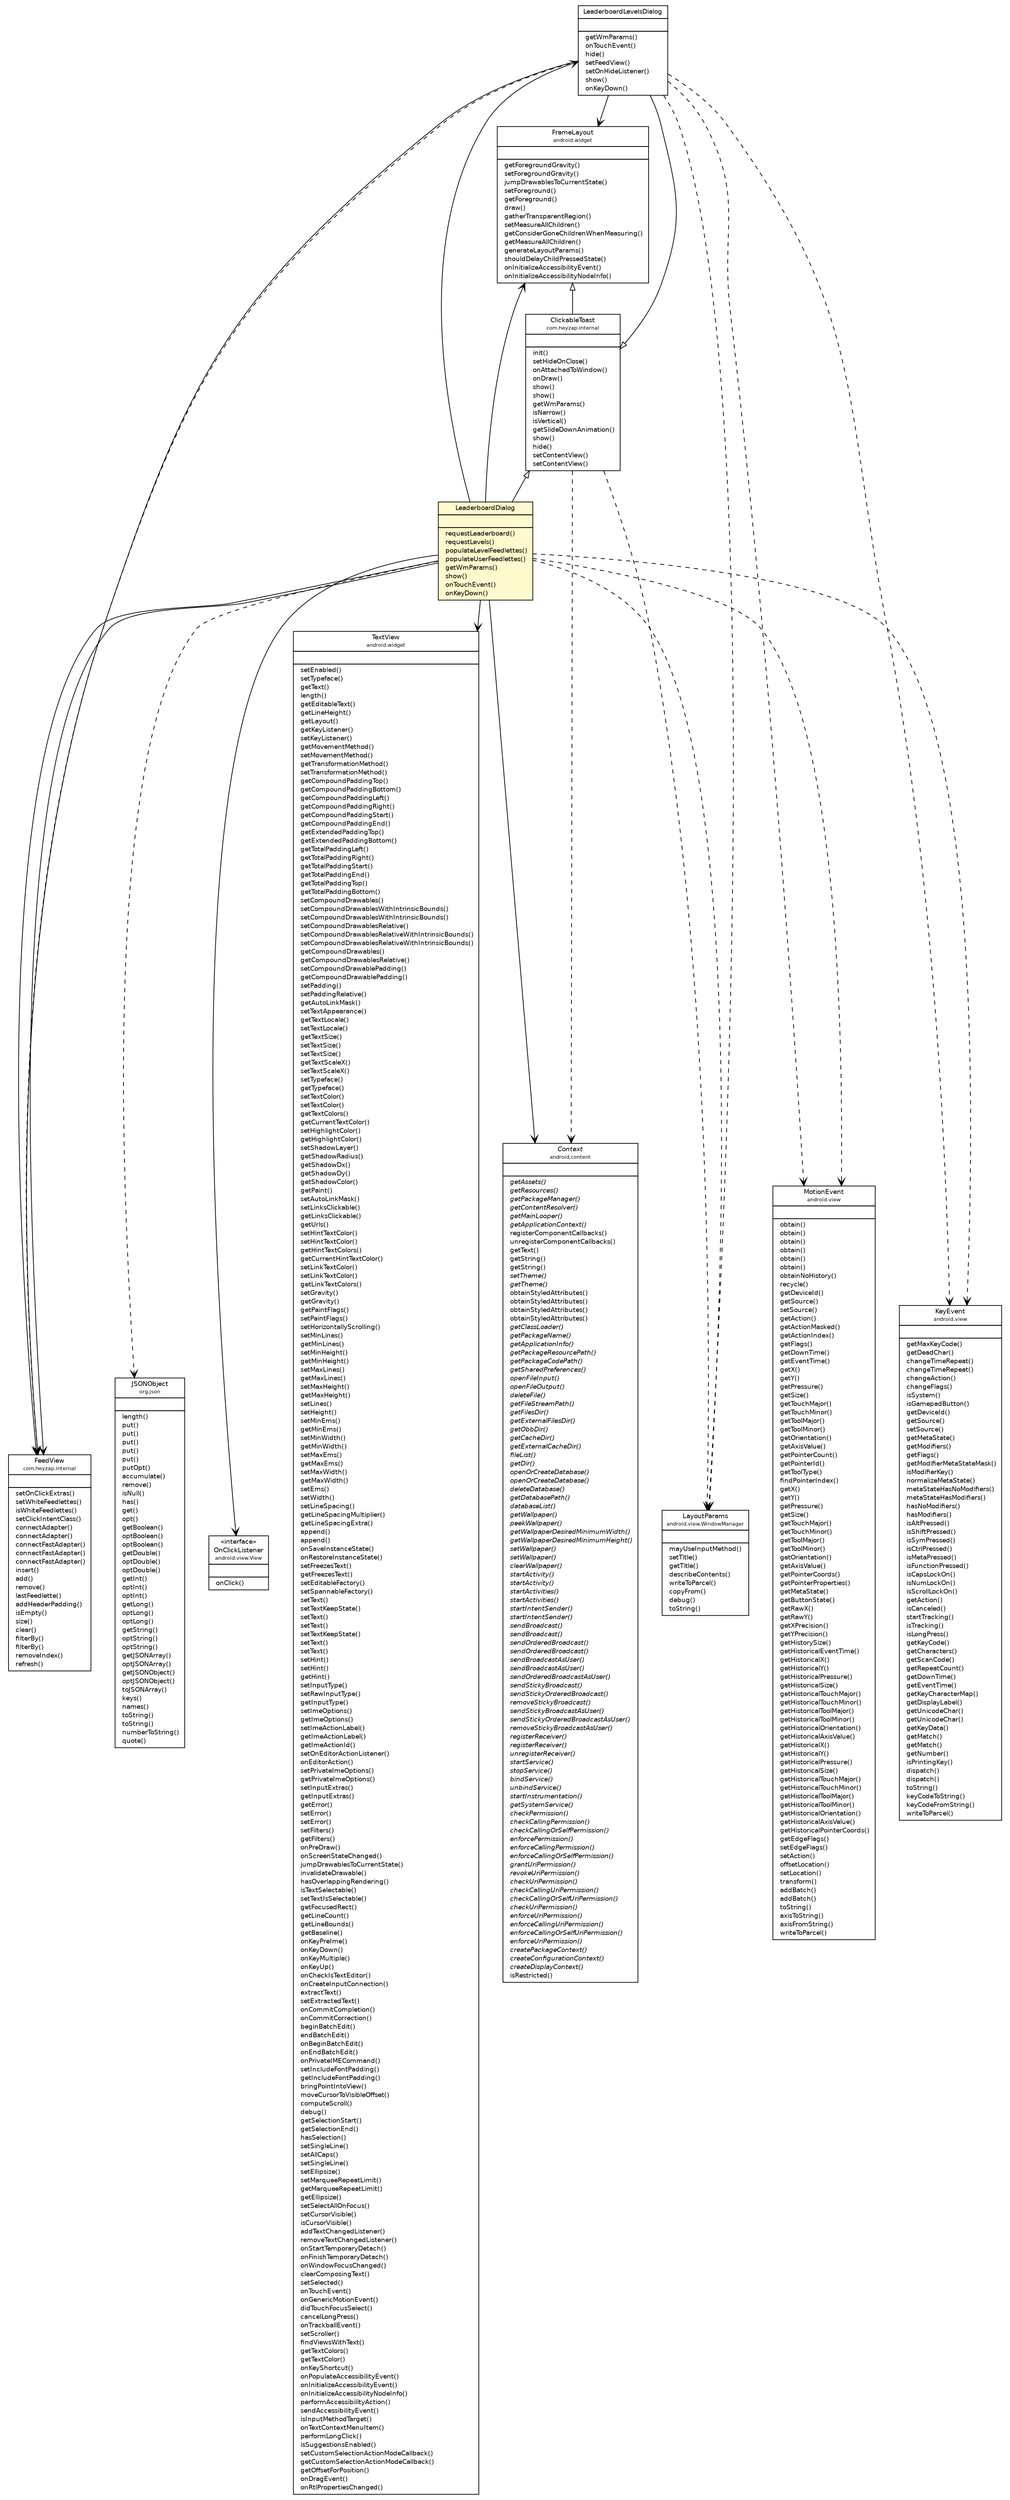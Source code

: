#!/usr/local/bin/dot
#
# Class diagram 
# Generated by UMLGraph version 5.2 (http://www.umlgraph.org/)
#

digraph G {
	edge [fontname="Helvetica",fontsize=10,labelfontname="Helvetica",labelfontsize=10];
	node [fontname="Helvetica",fontsize=10,shape=plaintext];
	nodesep=0.25;
	ranksep=0.5;
	// com.heyzap.sdk.LeaderboardLevelsDialog
	c2539 [label=<<table title="com.heyzap.sdk.LeaderboardLevelsDialog" border="0" cellborder="1" cellspacing="0" cellpadding="2" port="p" href="./LeaderboardLevelsDialog.html">
		<tr><td><table border="0" cellspacing="0" cellpadding="1">
<tr><td align="center" balign="center"> LeaderboardLevelsDialog </td></tr>
		</table></td></tr>
		<tr><td><table border="0" cellspacing="0" cellpadding="1">
<tr><td align="left" balign="left">  </td></tr>
		</table></td></tr>
		<tr><td><table border="0" cellspacing="0" cellpadding="1">
<tr><td align="left" balign="left">  getWmParams() </td></tr>
<tr><td align="left" balign="left">  onTouchEvent() </td></tr>
<tr><td align="left" balign="left">  hide() </td></tr>
<tr><td align="left" balign="left">  setFeedView() </td></tr>
<tr><td align="left" balign="left">  setOnHideListener() </td></tr>
<tr><td align="left" balign="left">  show() </td></tr>
<tr><td align="left" balign="left">  onKeyDown() </td></tr>
		</table></td></tr>
		</table>>, fontname="Helvetica", fontcolor="black", fontsize=9.0];
	// com.heyzap.sdk.LeaderboardDialog
	c2545 [label=<<table title="com.heyzap.sdk.LeaderboardDialog" border="0" cellborder="1" cellspacing="0" cellpadding="2" port="p" bgcolor="lemonChiffon" href="./LeaderboardDialog.html">
		<tr><td><table border="0" cellspacing="0" cellpadding="1">
<tr><td align="center" balign="center"> LeaderboardDialog </td></tr>
		</table></td></tr>
		<tr><td><table border="0" cellspacing="0" cellpadding="1">
<tr><td align="left" balign="left">  </td></tr>
		</table></td></tr>
		<tr><td><table border="0" cellspacing="0" cellpadding="1">
<tr><td align="left" balign="left">  requestLeaderboard() </td></tr>
<tr><td align="left" balign="left">  requestLevels() </td></tr>
<tr><td align="left" balign="left">  populateLevelFeedlettes() </td></tr>
<tr><td align="left" balign="left">  populateUserFeedlettes() </td></tr>
<tr><td align="left" balign="left">  getWmParams() </td></tr>
<tr><td align="left" balign="left">  show() </td></tr>
<tr><td align="left" balign="left">  onTouchEvent() </td></tr>
<tr><td align="left" balign="left">  onKeyDown() </td></tr>
		</table></td></tr>
		</table>>, fontname="Helvetica", fontcolor="black", fontsize=9.0];
	// com.heyzap.internal.FeedView
	c2576 [label=<<table title="com.heyzap.internal.FeedView" border="0" cellborder="1" cellspacing="0" cellpadding="2" port="p" href="../internal/FeedView.html">
		<tr><td><table border="0" cellspacing="0" cellpadding="1">
<tr><td align="center" balign="center"> FeedView </td></tr>
<tr><td align="center" balign="center"><font point-size="7.0"> com.heyzap.internal </font></td></tr>
		</table></td></tr>
		<tr><td><table border="0" cellspacing="0" cellpadding="1">
<tr><td align="left" balign="left">  </td></tr>
		</table></td></tr>
		<tr><td><table border="0" cellspacing="0" cellpadding="1">
<tr><td align="left" balign="left">  setOnClickExtras() </td></tr>
<tr><td align="left" balign="left">  setWhiteFeedlettes() </td></tr>
<tr><td align="left" balign="left">  isWhiteFeedlettes() </td></tr>
<tr><td align="left" balign="left">  setClickIntentClass() </td></tr>
<tr><td align="left" balign="left">  connectAdapter() </td></tr>
<tr><td align="left" balign="left">  connectAdapter() </td></tr>
<tr><td align="left" balign="left">  connectFastAdapter() </td></tr>
<tr><td align="left" balign="left">  connectFastAdapter() </td></tr>
<tr><td align="left" balign="left">  connectFastAdapter() </td></tr>
<tr><td align="left" balign="left">  insert() </td></tr>
<tr><td align="left" balign="left">  add() </td></tr>
<tr><td align="left" balign="left">  remove() </td></tr>
<tr><td align="left" balign="left">  lastFeedlette() </td></tr>
<tr><td align="left" balign="left">  addHeaderPadding() </td></tr>
<tr><td align="left" balign="left">  isEmpty() </td></tr>
<tr><td align="left" balign="left">  size() </td></tr>
<tr><td align="left" balign="left">  clear() </td></tr>
<tr><td align="left" balign="left">  filterBy() </td></tr>
<tr><td align="left" balign="left">  filterBy() </td></tr>
<tr><td align="left" balign="left">  removeIndex() </td></tr>
<tr><td align="left" balign="left">  refresh() </td></tr>
		</table></td></tr>
		</table>>, fontname="Helvetica", fontcolor="black", fontsize=9.0];
	// com.heyzap.internal.ClickableToast
	c2586 [label=<<table title="com.heyzap.internal.ClickableToast" border="0" cellborder="1" cellspacing="0" cellpadding="2" port="p" href="../internal/ClickableToast.html">
		<tr><td><table border="0" cellspacing="0" cellpadding="1">
<tr><td align="center" balign="center"> ClickableToast </td></tr>
<tr><td align="center" balign="center"><font point-size="7.0"> com.heyzap.internal </font></td></tr>
		</table></td></tr>
		<tr><td><table border="0" cellspacing="0" cellpadding="1">
<tr><td align="left" balign="left">  </td></tr>
		</table></td></tr>
		<tr><td><table border="0" cellspacing="0" cellpadding="1">
<tr><td align="left" balign="left">  init() </td></tr>
<tr><td align="left" balign="left">  setHideOnClose() </td></tr>
<tr><td align="left" balign="left">  onAttachedToWindow() </td></tr>
<tr><td align="left" balign="left">  onDraw() </td></tr>
<tr><td align="left" balign="left">  show() </td></tr>
<tr><td align="left" balign="left">  show() </td></tr>
<tr><td align="left" balign="left">  getWmParams() </td></tr>
<tr><td align="left" balign="left">  isNarrow() </td></tr>
<tr><td align="left" balign="left">  isVertical() </td></tr>
<tr><td align="left" balign="left">  getSlideDownAnimation() </td></tr>
<tr><td align="left" balign="left">  show() </td></tr>
<tr><td align="left" balign="left">  hide() </td></tr>
<tr><td align="left" balign="left">  setContentView() </td></tr>
<tr><td align="left" balign="left">  setContentView() </td></tr>
		</table></td></tr>
		</table>>, fontname="Helvetica", fontcolor="black", fontsize=9.0];
	//com.heyzap.sdk.LeaderboardLevelsDialog extends com.heyzap.internal.ClickableToast
	c2586:p -> c2539:p [dir=back,arrowtail=empty];
	//com.heyzap.sdk.LeaderboardDialog extends com.heyzap.internal.ClickableToast
	c2586:p -> c2545:p [dir=back,arrowtail=empty];
	//com.heyzap.internal.ClickableToast extends android.widget.FrameLayout
	c2618:p -> c2586:p [dir=back,arrowtail=empty];
	// com.heyzap.sdk.LeaderboardLevelsDialog NAVASSOC com.heyzap.internal.FeedView
	c2539:p -> c2576:p [taillabel="", label="", headlabel="", fontname="Helvetica", fontcolor="black", fontsize=10.0, color="black", arrowhead=open];
	// com.heyzap.sdk.LeaderboardLevelsDialog NAVASSOC android.widget.FrameLayout
	c2539:p -> c2618:p [taillabel="", label="", headlabel="", fontname="Helvetica", fontcolor="black", fontsize=10.0, color="black", arrowhead=open];
	// com.heyzap.sdk.LeaderboardDialog NAVASSOC android.content.Context
	c2545:p -> c2619:p [taillabel="", label="", headlabel="", fontname="Helvetica", fontcolor="black", fontsize=10.0, color="black", arrowhead=open];
	// com.heyzap.sdk.LeaderboardDialog NAVASSOC com.heyzap.internal.FeedView
	c2545:p -> c2576:p [taillabel="", label="", headlabel="", fontname="Helvetica", fontcolor="black", fontsize=10.0, color="black", arrowhead=open];
	// com.heyzap.sdk.LeaderboardDialog NAVASSOC com.heyzap.internal.FeedView
	c2545:p -> c2576:p [taillabel="", label="", headlabel="", fontname="Helvetica", fontcolor="black", fontsize=10.0, color="black", arrowhead=open];
	// com.heyzap.sdk.LeaderboardDialog NAVASSOC com.heyzap.sdk.LeaderboardLevelsDialog
	c2545:p -> c2539:p [taillabel="", label="", headlabel="", fontname="Helvetica", fontcolor="black", fontsize=10.0, color="black", arrowhead=open];
	// com.heyzap.sdk.LeaderboardDialog NAVASSOC android.view.View.OnClickListener
	c2545:p -> c2620:p [taillabel="", label="", headlabel="", fontname="Helvetica", fontcolor="black", fontsize=10.0, color="black", arrowhead=open];
	// com.heyzap.sdk.LeaderboardDialog NAVASSOC android.widget.FrameLayout
	c2545:p -> c2618:p [taillabel="", label="", headlabel="", fontname="Helvetica", fontcolor="black", fontsize=10.0, color="black", arrowhead=open];
	// com.heyzap.sdk.LeaderboardDialog NAVASSOC android.widget.TextView
	c2545:p -> c2621:p [taillabel="", label="", headlabel="", fontname="Helvetica", fontcolor="black", fontsize=10.0, color="black", arrowhead=open];
	// com.heyzap.sdk.LeaderboardLevelsDialog DEPEND android.view.MotionEvent
	c2539:p -> c2622:p [taillabel="", label="", headlabel="", fontname="Helvetica", fontcolor="black", fontsize=10.0, color="black", arrowhead=open, style=dashed];
	// com.heyzap.sdk.LeaderboardLevelsDialog DEPEND android.view.WindowManager.LayoutParams
	c2539:p -> c2623:p [taillabel="", label="", headlabel="", fontname="Helvetica", fontcolor="black", fontsize=10.0, color="black", arrowhead=open, style=dashed];
	// com.heyzap.sdk.LeaderboardLevelsDialog DEPEND android.view.KeyEvent
	c2539:p -> c2624:p [taillabel="", label="", headlabel="", fontname="Helvetica", fontcolor="black", fontsize=10.0, color="black", arrowhead=open, style=dashed];
	// com.heyzap.sdk.LeaderboardLevelsDialog DEPEND com.heyzap.internal.FeedView
	c2539:p -> c2576:p [taillabel="", label="", headlabel="", fontname="Helvetica", fontcolor="black", fontsize=10.0, color="black", arrowhead=open, style=dashed];
	// com.heyzap.sdk.LeaderboardDialog DEPEND org.json.JSONObject
	c2545:p -> c2625:p [taillabel="", label="", headlabel="", fontname="Helvetica", fontcolor="black", fontsize=10.0, color="black", arrowhead=open, style=dashed];
	// com.heyzap.sdk.LeaderboardDialog DEPEND android.view.MotionEvent
	c2545:p -> c2622:p [taillabel="", label="", headlabel="", fontname="Helvetica", fontcolor="black", fontsize=10.0, color="black", arrowhead=open, style=dashed];
	// com.heyzap.sdk.LeaderboardDialog DEPEND android.view.WindowManager.LayoutParams
	c2545:p -> c2623:p [taillabel="", label="", headlabel="", fontname="Helvetica", fontcolor="black", fontsize=10.0, color="black", arrowhead=open, style=dashed];
	// com.heyzap.sdk.LeaderboardDialog DEPEND android.view.KeyEvent
	c2545:p -> c2624:p [taillabel="", label="", headlabel="", fontname="Helvetica", fontcolor="black", fontsize=10.0, color="black", arrowhead=open, style=dashed];
	// com.heyzap.internal.ClickableToast DEPEND android.content.Context
	c2586:p -> c2619:p [taillabel="", label="", headlabel="", fontname="Helvetica", fontcolor="black", fontsize=10.0, color="black", arrowhead=open, style=dashed];
	// com.heyzap.internal.ClickableToast DEPEND android.view.WindowManager.LayoutParams
	c2586:p -> c2623:p [taillabel="", label="", headlabel="", fontname="Helvetica", fontcolor="black", fontsize=10.0, color="black", arrowhead=open, style=dashed];
	// android.view.WindowManager.LayoutParams
	c2623 [label=<<table title="android.view.WindowManager.LayoutParams" border="0" cellborder="1" cellspacing="0" cellpadding="2" port="p" href="http://java.sun.com/j2se/1.4.2/docs/api/android/view/WindowManager/LayoutParams.html">
		<tr><td><table border="0" cellspacing="0" cellpadding="1">
<tr><td align="center" balign="center"> LayoutParams </td></tr>
<tr><td align="center" balign="center"><font point-size="7.0"> android.view.WindowManager </font></td></tr>
		</table></td></tr>
		<tr><td><table border="0" cellspacing="0" cellpadding="1">
<tr><td align="left" balign="left">  </td></tr>
		</table></td></tr>
		<tr><td><table border="0" cellspacing="0" cellpadding="1">
<tr><td align="left" balign="left">  mayUseInputMethod() </td></tr>
<tr><td align="left" balign="left">  setTitle() </td></tr>
<tr><td align="left" balign="left">  getTitle() </td></tr>
<tr><td align="left" balign="left">  describeContents() </td></tr>
<tr><td align="left" balign="left">  writeToParcel() </td></tr>
<tr><td align="left" balign="left">  copyFrom() </td></tr>
<tr><td align="left" balign="left">  debug() </td></tr>
<tr><td align="left" balign="left">  toString() </td></tr>
		</table></td></tr>
		</table>>, fontname="Helvetica", fontcolor="black", fontsize=9.0];
	// android.view.MotionEvent
	c2622 [label=<<table title="android.view.MotionEvent" border="0" cellborder="1" cellspacing="0" cellpadding="2" port="p" href="http://java.sun.com/j2se/1.4.2/docs/api/android/view/MotionEvent.html">
		<tr><td><table border="0" cellspacing="0" cellpadding="1">
<tr><td align="center" balign="center"> MotionEvent </td></tr>
<tr><td align="center" balign="center"><font point-size="7.0"> android.view </font></td></tr>
		</table></td></tr>
		<tr><td><table border="0" cellspacing="0" cellpadding="1">
<tr><td align="left" balign="left">  </td></tr>
		</table></td></tr>
		<tr><td><table border="0" cellspacing="0" cellpadding="1">
<tr><td align="left" balign="left">  obtain() </td></tr>
<tr><td align="left" balign="left">  obtain() </td></tr>
<tr><td align="left" balign="left">  obtain() </td></tr>
<tr><td align="left" balign="left">  obtain() </td></tr>
<tr><td align="left" balign="left">  obtain() </td></tr>
<tr><td align="left" balign="left">  obtain() </td></tr>
<tr><td align="left" balign="left">  obtainNoHistory() </td></tr>
<tr><td align="left" balign="left">  recycle() </td></tr>
<tr><td align="left" balign="left">  getDeviceId() </td></tr>
<tr><td align="left" balign="left">  getSource() </td></tr>
<tr><td align="left" balign="left">  setSource() </td></tr>
<tr><td align="left" balign="left">  getAction() </td></tr>
<tr><td align="left" balign="left">  getActionMasked() </td></tr>
<tr><td align="left" balign="left">  getActionIndex() </td></tr>
<tr><td align="left" balign="left">  getFlags() </td></tr>
<tr><td align="left" balign="left">  getDownTime() </td></tr>
<tr><td align="left" balign="left">  getEventTime() </td></tr>
<tr><td align="left" balign="left">  getX() </td></tr>
<tr><td align="left" balign="left">  getY() </td></tr>
<tr><td align="left" balign="left">  getPressure() </td></tr>
<tr><td align="left" balign="left">  getSize() </td></tr>
<tr><td align="left" balign="left">  getTouchMajor() </td></tr>
<tr><td align="left" balign="left">  getTouchMinor() </td></tr>
<tr><td align="left" balign="left">  getToolMajor() </td></tr>
<tr><td align="left" balign="left">  getToolMinor() </td></tr>
<tr><td align="left" balign="left">  getOrientation() </td></tr>
<tr><td align="left" balign="left">  getAxisValue() </td></tr>
<tr><td align="left" balign="left">  getPointerCount() </td></tr>
<tr><td align="left" balign="left">  getPointerId() </td></tr>
<tr><td align="left" balign="left">  getToolType() </td></tr>
<tr><td align="left" balign="left">  findPointerIndex() </td></tr>
<tr><td align="left" balign="left">  getX() </td></tr>
<tr><td align="left" balign="left">  getY() </td></tr>
<tr><td align="left" balign="left">  getPressure() </td></tr>
<tr><td align="left" balign="left">  getSize() </td></tr>
<tr><td align="left" balign="left">  getTouchMajor() </td></tr>
<tr><td align="left" balign="left">  getTouchMinor() </td></tr>
<tr><td align="left" balign="left">  getToolMajor() </td></tr>
<tr><td align="left" balign="left">  getToolMinor() </td></tr>
<tr><td align="left" balign="left">  getOrientation() </td></tr>
<tr><td align="left" balign="left">  getAxisValue() </td></tr>
<tr><td align="left" balign="left">  getPointerCoords() </td></tr>
<tr><td align="left" balign="left">  getPointerProperties() </td></tr>
<tr><td align="left" balign="left">  getMetaState() </td></tr>
<tr><td align="left" balign="left">  getButtonState() </td></tr>
<tr><td align="left" balign="left">  getRawX() </td></tr>
<tr><td align="left" balign="left">  getRawY() </td></tr>
<tr><td align="left" balign="left">  getXPrecision() </td></tr>
<tr><td align="left" balign="left">  getYPrecision() </td></tr>
<tr><td align="left" balign="left">  getHistorySize() </td></tr>
<tr><td align="left" balign="left">  getHistoricalEventTime() </td></tr>
<tr><td align="left" balign="left">  getHistoricalX() </td></tr>
<tr><td align="left" balign="left">  getHistoricalY() </td></tr>
<tr><td align="left" balign="left">  getHistoricalPressure() </td></tr>
<tr><td align="left" balign="left">  getHistoricalSize() </td></tr>
<tr><td align="left" balign="left">  getHistoricalTouchMajor() </td></tr>
<tr><td align="left" balign="left">  getHistoricalTouchMinor() </td></tr>
<tr><td align="left" balign="left">  getHistoricalToolMajor() </td></tr>
<tr><td align="left" balign="left">  getHistoricalToolMinor() </td></tr>
<tr><td align="left" balign="left">  getHistoricalOrientation() </td></tr>
<tr><td align="left" balign="left">  getHistoricalAxisValue() </td></tr>
<tr><td align="left" balign="left">  getHistoricalX() </td></tr>
<tr><td align="left" balign="left">  getHistoricalY() </td></tr>
<tr><td align="left" balign="left">  getHistoricalPressure() </td></tr>
<tr><td align="left" balign="left">  getHistoricalSize() </td></tr>
<tr><td align="left" balign="left">  getHistoricalTouchMajor() </td></tr>
<tr><td align="left" balign="left">  getHistoricalTouchMinor() </td></tr>
<tr><td align="left" balign="left">  getHistoricalToolMajor() </td></tr>
<tr><td align="left" balign="left">  getHistoricalToolMinor() </td></tr>
<tr><td align="left" balign="left">  getHistoricalOrientation() </td></tr>
<tr><td align="left" balign="left">  getHistoricalAxisValue() </td></tr>
<tr><td align="left" balign="left">  getHistoricalPointerCoords() </td></tr>
<tr><td align="left" balign="left">  getEdgeFlags() </td></tr>
<tr><td align="left" balign="left">  setEdgeFlags() </td></tr>
<tr><td align="left" balign="left">  setAction() </td></tr>
<tr><td align="left" balign="left">  offsetLocation() </td></tr>
<tr><td align="left" balign="left">  setLocation() </td></tr>
<tr><td align="left" balign="left">  transform() </td></tr>
<tr><td align="left" balign="left">  addBatch() </td></tr>
<tr><td align="left" balign="left">  addBatch() </td></tr>
<tr><td align="left" balign="left">  toString() </td></tr>
<tr><td align="left" balign="left">  axisToString() </td></tr>
<tr><td align="left" balign="left">  axisFromString() </td></tr>
<tr><td align="left" balign="left">  writeToParcel() </td></tr>
		</table></td></tr>
		</table>>, fontname="Helvetica", fontcolor="black", fontsize=9.0];
	// android.content.Context
	c2619 [label=<<table title="android.content.Context" border="0" cellborder="1" cellspacing="0" cellpadding="2" port="p" href="http://java.sun.com/j2se/1.4.2/docs/api/android/content/Context.html">
		<tr><td><table border="0" cellspacing="0" cellpadding="1">
<tr><td align="center" balign="center"><font face="Helvetica-Oblique"> Context </font></td></tr>
<tr><td align="center" balign="center"><font point-size="7.0"> android.content </font></td></tr>
		</table></td></tr>
		<tr><td><table border="0" cellspacing="0" cellpadding="1">
<tr><td align="left" balign="left">  </td></tr>
		</table></td></tr>
		<tr><td><table border="0" cellspacing="0" cellpadding="1">
<tr><td align="left" balign="left"><font face="Helvetica-Oblique" point-size="9.0">  getAssets() </font></td></tr>
<tr><td align="left" balign="left"><font face="Helvetica-Oblique" point-size="9.0">  getResources() </font></td></tr>
<tr><td align="left" balign="left"><font face="Helvetica-Oblique" point-size="9.0">  getPackageManager() </font></td></tr>
<tr><td align="left" balign="left"><font face="Helvetica-Oblique" point-size="9.0">  getContentResolver() </font></td></tr>
<tr><td align="left" balign="left"><font face="Helvetica-Oblique" point-size="9.0">  getMainLooper() </font></td></tr>
<tr><td align="left" balign="left"><font face="Helvetica-Oblique" point-size="9.0">  getApplicationContext() </font></td></tr>
<tr><td align="left" balign="left">  registerComponentCallbacks() </td></tr>
<tr><td align="left" balign="left">  unregisterComponentCallbacks() </td></tr>
<tr><td align="left" balign="left">  getText() </td></tr>
<tr><td align="left" balign="left">  getString() </td></tr>
<tr><td align="left" balign="left">  getString() </td></tr>
<tr><td align="left" balign="left"><font face="Helvetica-Oblique" point-size="9.0">  setTheme() </font></td></tr>
<tr><td align="left" balign="left"><font face="Helvetica-Oblique" point-size="9.0">  getTheme() </font></td></tr>
<tr><td align="left" balign="left">  obtainStyledAttributes() </td></tr>
<tr><td align="left" balign="left">  obtainStyledAttributes() </td></tr>
<tr><td align="left" balign="left">  obtainStyledAttributes() </td></tr>
<tr><td align="left" balign="left">  obtainStyledAttributes() </td></tr>
<tr><td align="left" balign="left"><font face="Helvetica-Oblique" point-size="9.0">  getClassLoader() </font></td></tr>
<tr><td align="left" balign="left"><font face="Helvetica-Oblique" point-size="9.0">  getPackageName() </font></td></tr>
<tr><td align="left" balign="left"><font face="Helvetica-Oblique" point-size="9.0">  getApplicationInfo() </font></td></tr>
<tr><td align="left" balign="left"><font face="Helvetica-Oblique" point-size="9.0">  getPackageResourcePath() </font></td></tr>
<tr><td align="left" balign="left"><font face="Helvetica-Oblique" point-size="9.0">  getPackageCodePath() </font></td></tr>
<tr><td align="left" balign="left"><font face="Helvetica-Oblique" point-size="9.0">  getSharedPreferences() </font></td></tr>
<tr><td align="left" balign="left"><font face="Helvetica-Oblique" point-size="9.0">  openFileInput() </font></td></tr>
<tr><td align="left" balign="left"><font face="Helvetica-Oblique" point-size="9.0">  openFileOutput() </font></td></tr>
<tr><td align="left" balign="left"><font face="Helvetica-Oblique" point-size="9.0">  deleteFile() </font></td></tr>
<tr><td align="left" balign="left"><font face="Helvetica-Oblique" point-size="9.0">  getFileStreamPath() </font></td></tr>
<tr><td align="left" balign="left"><font face="Helvetica-Oblique" point-size="9.0">  getFilesDir() </font></td></tr>
<tr><td align="left" balign="left"><font face="Helvetica-Oblique" point-size="9.0">  getExternalFilesDir() </font></td></tr>
<tr><td align="left" balign="left"><font face="Helvetica-Oblique" point-size="9.0">  getObbDir() </font></td></tr>
<tr><td align="left" balign="left"><font face="Helvetica-Oblique" point-size="9.0">  getCacheDir() </font></td></tr>
<tr><td align="left" balign="left"><font face="Helvetica-Oblique" point-size="9.0">  getExternalCacheDir() </font></td></tr>
<tr><td align="left" balign="left"><font face="Helvetica-Oblique" point-size="9.0">  fileList() </font></td></tr>
<tr><td align="left" balign="left"><font face="Helvetica-Oblique" point-size="9.0">  getDir() </font></td></tr>
<tr><td align="left" balign="left"><font face="Helvetica-Oblique" point-size="9.0">  openOrCreateDatabase() </font></td></tr>
<tr><td align="left" balign="left"><font face="Helvetica-Oblique" point-size="9.0">  openOrCreateDatabase() </font></td></tr>
<tr><td align="left" balign="left"><font face="Helvetica-Oblique" point-size="9.0">  deleteDatabase() </font></td></tr>
<tr><td align="left" balign="left"><font face="Helvetica-Oblique" point-size="9.0">  getDatabasePath() </font></td></tr>
<tr><td align="left" balign="left"><font face="Helvetica-Oblique" point-size="9.0">  databaseList() </font></td></tr>
<tr><td align="left" balign="left"><font face="Helvetica-Oblique" point-size="9.0">  getWallpaper() </font></td></tr>
<tr><td align="left" balign="left"><font face="Helvetica-Oblique" point-size="9.0">  peekWallpaper() </font></td></tr>
<tr><td align="left" balign="left"><font face="Helvetica-Oblique" point-size="9.0">  getWallpaperDesiredMinimumWidth() </font></td></tr>
<tr><td align="left" balign="left"><font face="Helvetica-Oblique" point-size="9.0">  getWallpaperDesiredMinimumHeight() </font></td></tr>
<tr><td align="left" balign="left"><font face="Helvetica-Oblique" point-size="9.0">  setWallpaper() </font></td></tr>
<tr><td align="left" balign="left"><font face="Helvetica-Oblique" point-size="9.0">  setWallpaper() </font></td></tr>
<tr><td align="left" balign="left"><font face="Helvetica-Oblique" point-size="9.0">  clearWallpaper() </font></td></tr>
<tr><td align="left" balign="left"><font face="Helvetica-Oblique" point-size="9.0">  startActivity() </font></td></tr>
<tr><td align="left" balign="left"><font face="Helvetica-Oblique" point-size="9.0">  startActivity() </font></td></tr>
<tr><td align="left" balign="left"><font face="Helvetica-Oblique" point-size="9.0">  startActivities() </font></td></tr>
<tr><td align="left" balign="left"><font face="Helvetica-Oblique" point-size="9.0">  startActivities() </font></td></tr>
<tr><td align="left" balign="left"><font face="Helvetica-Oblique" point-size="9.0">  startIntentSender() </font></td></tr>
<tr><td align="left" balign="left"><font face="Helvetica-Oblique" point-size="9.0">  startIntentSender() </font></td></tr>
<tr><td align="left" balign="left"><font face="Helvetica-Oblique" point-size="9.0">  sendBroadcast() </font></td></tr>
<tr><td align="left" balign="left"><font face="Helvetica-Oblique" point-size="9.0">  sendBroadcast() </font></td></tr>
<tr><td align="left" balign="left"><font face="Helvetica-Oblique" point-size="9.0">  sendOrderedBroadcast() </font></td></tr>
<tr><td align="left" balign="left"><font face="Helvetica-Oblique" point-size="9.0">  sendOrderedBroadcast() </font></td></tr>
<tr><td align="left" balign="left"><font face="Helvetica-Oblique" point-size="9.0">  sendBroadcastAsUser() </font></td></tr>
<tr><td align="left" balign="left"><font face="Helvetica-Oblique" point-size="9.0">  sendBroadcastAsUser() </font></td></tr>
<tr><td align="left" balign="left"><font face="Helvetica-Oblique" point-size="9.0">  sendOrderedBroadcastAsUser() </font></td></tr>
<tr><td align="left" balign="left"><font face="Helvetica-Oblique" point-size="9.0">  sendStickyBroadcast() </font></td></tr>
<tr><td align="left" balign="left"><font face="Helvetica-Oblique" point-size="9.0">  sendStickyOrderedBroadcast() </font></td></tr>
<tr><td align="left" balign="left"><font face="Helvetica-Oblique" point-size="9.0">  removeStickyBroadcast() </font></td></tr>
<tr><td align="left" balign="left"><font face="Helvetica-Oblique" point-size="9.0">  sendStickyBroadcastAsUser() </font></td></tr>
<tr><td align="left" balign="left"><font face="Helvetica-Oblique" point-size="9.0">  sendStickyOrderedBroadcastAsUser() </font></td></tr>
<tr><td align="left" balign="left"><font face="Helvetica-Oblique" point-size="9.0">  removeStickyBroadcastAsUser() </font></td></tr>
<tr><td align="left" balign="left"><font face="Helvetica-Oblique" point-size="9.0">  registerReceiver() </font></td></tr>
<tr><td align="left" balign="left"><font face="Helvetica-Oblique" point-size="9.0">  registerReceiver() </font></td></tr>
<tr><td align="left" balign="left"><font face="Helvetica-Oblique" point-size="9.0">  unregisterReceiver() </font></td></tr>
<tr><td align="left" balign="left"><font face="Helvetica-Oblique" point-size="9.0">  startService() </font></td></tr>
<tr><td align="left" balign="left"><font face="Helvetica-Oblique" point-size="9.0">  stopService() </font></td></tr>
<tr><td align="left" balign="left"><font face="Helvetica-Oblique" point-size="9.0">  bindService() </font></td></tr>
<tr><td align="left" balign="left"><font face="Helvetica-Oblique" point-size="9.0">  unbindService() </font></td></tr>
<tr><td align="left" balign="left"><font face="Helvetica-Oblique" point-size="9.0">  startInstrumentation() </font></td></tr>
<tr><td align="left" balign="left"><font face="Helvetica-Oblique" point-size="9.0">  getSystemService() </font></td></tr>
<tr><td align="left" balign="left"><font face="Helvetica-Oblique" point-size="9.0">  checkPermission() </font></td></tr>
<tr><td align="left" balign="left"><font face="Helvetica-Oblique" point-size="9.0">  checkCallingPermission() </font></td></tr>
<tr><td align="left" balign="left"><font face="Helvetica-Oblique" point-size="9.0">  checkCallingOrSelfPermission() </font></td></tr>
<tr><td align="left" balign="left"><font face="Helvetica-Oblique" point-size="9.0">  enforcePermission() </font></td></tr>
<tr><td align="left" balign="left"><font face="Helvetica-Oblique" point-size="9.0">  enforceCallingPermission() </font></td></tr>
<tr><td align="left" balign="left"><font face="Helvetica-Oblique" point-size="9.0">  enforceCallingOrSelfPermission() </font></td></tr>
<tr><td align="left" balign="left"><font face="Helvetica-Oblique" point-size="9.0">  grantUriPermission() </font></td></tr>
<tr><td align="left" balign="left"><font face="Helvetica-Oblique" point-size="9.0">  revokeUriPermission() </font></td></tr>
<tr><td align="left" balign="left"><font face="Helvetica-Oblique" point-size="9.0">  checkUriPermission() </font></td></tr>
<tr><td align="left" balign="left"><font face="Helvetica-Oblique" point-size="9.0">  checkCallingUriPermission() </font></td></tr>
<tr><td align="left" balign="left"><font face="Helvetica-Oblique" point-size="9.0">  checkCallingOrSelfUriPermission() </font></td></tr>
<tr><td align="left" balign="left"><font face="Helvetica-Oblique" point-size="9.0">  checkUriPermission() </font></td></tr>
<tr><td align="left" balign="left"><font face="Helvetica-Oblique" point-size="9.0">  enforceUriPermission() </font></td></tr>
<tr><td align="left" balign="left"><font face="Helvetica-Oblique" point-size="9.0">  enforceCallingUriPermission() </font></td></tr>
<tr><td align="left" balign="left"><font face="Helvetica-Oblique" point-size="9.0">  enforceCallingOrSelfUriPermission() </font></td></tr>
<tr><td align="left" balign="left"><font face="Helvetica-Oblique" point-size="9.0">  enforceUriPermission() </font></td></tr>
<tr><td align="left" balign="left"><font face="Helvetica-Oblique" point-size="9.0">  createPackageContext() </font></td></tr>
<tr><td align="left" balign="left"><font face="Helvetica-Oblique" point-size="9.0">  createConfigurationContext() </font></td></tr>
<tr><td align="left" balign="left"><font face="Helvetica-Oblique" point-size="9.0">  createDisplayContext() </font></td></tr>
<tr><td align="left" balign="left">  isRestricted() </td></tr>
		</table></td></tr>
		</table>>, fontname="Helvetica", fontcolor="black", fontsize=9.0];
	// android.widget.FrameLayout
	c2618 [label=<<table title="android.widget.FrameLayout" border="0" cellborder="1" cellspacing="0" cellpadding="2" port="p" href="http://java.sun.com/j2se/1.4.2/docs/api/android/widget/FrameLayout.html">
		<tr><td><table border="0" cellspacing="0" cellpadding="1">
<tr><td align="center" balign="center"> FrameLayout </td></tr>
<tr><td align="center" balign="center"><font point-size="7.0"> android.widget </font></td></tr>
		</table></td></tr>
		<tr><td><table border="0" cellspacing="0" cellpadding="1">
<tr><td align="left" balign="left">  </td></tr>
		</table></td></tr>
		<tr><td><table border="0" cellspacing="0" cellpadding="1">
<tr><td align="left" balign="left">  getForegroundGravity() </td></tr>
<tr><td align="left" balign="left">  setForegroundGravity() </td></tr>
<tr><td align="left" balign="left">  jumpDrawablesToCurrentState() </td></tr>
<tr><td align="left" balign="left">  setForeground() </td></tr>
<tr><td align="left" balign="left">  getForeground() </td></tr>
<tr><td align="left" balign="left">  draw() </td></tr>
<tr><td align="left" balign="left">  gatherTransparentRegion() </td></tr>
<tr><td align="left" balign="left">  setMeasureAllChildren() </td></tr>
<tr><td align="left" balign="left">  getConsiderGoneChildrenWhenMeasuring() </td></tr>
<tr><td align="left" balign="left">  getMeasureAllChildren() </td></tr>
<tr><td align="left" balign="left">  generateLayoutParams() </td></tr>
<tr><td align="left" balign="left">  shouldDelayChildPressedState() </td></tr>
<tr><td align="left" balign="left">  onInitializeAccessibilityEvent() </td></tr>
<tr><td align="left" balign="left">  onInitializeAccessibilityNodeInfo() </td></tr>
		</table></td></tr>
		</table>>, fontname="Helvetica", fontcolor="black", fontsize=9.0];
	// android.view.KeyEvent
	c2624 [label=<<table title="android.view.KeyEvent" border="0" cellborder="1" cellspacing="0" cellpadding="2" port="p" href="http://java.sun.com/j2se/1.4.2/docs/api/android/view/KeyEvent.html">
		<tr><td><table border="0" cellspacing="0" cellpadding="1">
<tr><td align="center" balign="center"> KeyEvent </td></tr>
<tr><td align="center" balign="center"><font point-size="7.0"> android.view </font></td></tr>
		</table></td></tr>
		<tr><td><table border="0" cellspacing="0" cellpadding="1">
<tr><td align="left" balign="left">  </td></tr>
		</table></td></tr>
		<tr><td><table border="0" cellspacing="0" cellpadding="1">
<tr><td align="left" balign="left">  getMaxKeyCode() </td></tr>
<tr><td align="left" balign="left">  getDeadChar() </td></tr>
<tr><td align="left" balign="left">  changeTimeRepeat() </td></tr>
<tr><td align="left" balign="left">  changeTimeRepeat() </td></tr>
<tr><td align="left" balign="left">  changeAction() </td></tr>
<tr><td align="left" balign="left">  changeFlags() </td></tr>
<tr><td align="left" balign="left">  isSystem() </td></tr>
<tr><td align="left" balign="left">  isGamepadButton() </td></tr>
<tr><td align="left" balign="left">  getDeviceId() </td></tr>
<tr><td align="left" balign="left">  getSource() </td></tr>
<tr><td align="left" balign="left">  setSource() </td></tr>
<tr><td align="left" balign="left">  getMetaState() </td></tr>
<tr><td align="left" balign="left">  getModifiers() </td></tr>
<tr><td align="left" balign="left">  getFlags() </td></tr>
<tr><td align="left" balign="left">  getModifierMetaStateMask() </td></tr>
<tr><td align="left" balign="left">  isModifierKey() </td></tr>
<tr><td align="left" balign="left">  normalizeMetaState() </td></tr>
<tr><td align="left" balign="left">  metaStateHasNoModifiers() </td></tr>
<tr><td align="left" balign="left">  metaStateHasModifiers() </td></tr>
<tr><td align="left" balign="left">  hasNoModifiers() </td></tr>
<tr><td align="left" balign="left">  hasModifiers() </td></tr>
<tr><td align="left" balign="left">  isAltPressed() </td></tr>
<tr><td align="left" balign="left">  isShiftPressed() </td></tr>
<tr><td align="left" balign="left">  isSymPressed() </td></tr>
<tr><td align="left" balign="left">  isCtrlPressed() </td></tr>
<tr><td align="left" balign="left">  isMetaPressed() </td></tr>
<tr><td align="left" balign="left">  isFunctionPressed() </td></tr>
<tr><td align="left" balign="left">  isCapsLockOn() </td></tr>
<tr><td align="left" balign="left">  isNumLockOn() </td></tr>
<tr><td align="left" balign="left">  isScrollLockOn() </td></tr>
<tr><td align="left" balign="left">  getAction() </td></tr>
<tr><td align="left" balign="left">  isCanceled() </td></tr>
<tr><td align="left" balign="left">  startTracking() </td></tr>
<tr><td align="left" balign="left">  isTracking() </td></tr>
<tr><td align="left" balign="left">  isLongPress() </td></tr>
<tr><td align="left" balign="left">  getKeyCode() </td></tr>
<tr><td align="left" balign="left">  getCharacters() </td></tr>
<tr><td align="left" balign="left">  getScanCode() </td></tr>
<tr><td align="left" balign="left">  getRepeatCount() </td></tr>
<tr><td align="left" balign="left">  getDownTime() </td></tr>
<tr><td align="left" balign="left">  getEventTime() </td></tr>
<tr><td align="left" balign="left">  getKeyCharacterMap() </td></tr>
<tr><td align="left" balign="left">  getDisplayLabel() </td></tr>
<tr><td align="left" balign="left">  getUnicodeChar() </td></tr>
<tr><td align="left" balign="left">  getUnicodeChar() </td></tr>
<tr><td align="left" balign="left">  getKeyData() </td></tr>
<tr><td align="left" balign="left">  getMatch() </td></tr>
<tr><td align="left" balign="left">  getMatch() </td></tr>
<tr><td align="left" balign="left">  getNumber() </td></tr>
<tr><td align="left" balign="left">  isPrintingKey() </td></tr>
<tr><td align="left" balign="left">  dispatch() </td></tr>
<tr><td align="left" balign="left">  dispatch() </td></tr>
<tr><td align="left" balign="left">  toString() </td></tr>
<tr><td align="left" balign="left">  keyCodeToString() </td></tr>
<tr><td align="left" balign="left">  keyCodeFromString() </td></tr>
<tr><td align="left" balign="left">  writeToParcel() </td></tr>
		</table></td></tr>
		</table>>, fontname="Helvetica", fontcolor="black", fontsize=9.0];
	// android.view.View.OnClickListener
	c2620 [label=<<table title="android.view.View.OnClickListener" border="0" cellborder="1" cellspacing="0" cellpadding="2" port="p" href="http://java.sun.com/j2se/1.4.2/docs/api/android/view/View/OnClickListener.html">
		<tr><td><table border="0" cellspacing="0" cellpadding="1">
<tr><td align="center" balign="center"> &#171;interface&#187; </td></tr>
<tr><td align="center" balign="center"> OnClickListener </td></tr>
<tr><td align="center" balign="center"><font point-size="7.0"> android.view.View </font></td></tr>
		</table></td></tr>
		<tr><td><table border="0" cellspacing="0" cellpadding="1">
<tr><td align="left" balign="left">  </td></tr>
		</table></td></tr>
		<tr><td><table border="0" cellspacing="0" cellpadding="1">
<tr><td align="left" balign="left">  onClick() </td></tr>
		</table></td></tr>
		</table>>, fontname="Helvetica", fontcolor="black", fontsize=9.0];
	// android.widget.TextView
	c2621 [label=<<table title="android.widget.TextView" border="0" cellborder="1" cellspacing="0" cellpadding="2" port="p" href="http://java.sun.com/j2se/1.4.2/docs/api/android/widget/TextView.html">
		<tr><td><table border="0" cellspacing="0" cellpadding="1">
<tr><td align="center" balign="center"> TextView </td></tr>
<tr><td align="center" balign="center"><font point-size="7.0"> android.widget </font></td></tr>
		</table></td></tr>
		<tr><td><table border="0" cellspacing="0" cellpadding="1">
<tr><td align="left" balign="left">  </td></tr>
		</table></td></tr>
		<tr><td><table border="0" cellspacing="0" cellpadding="1">
<tr><td align="left" balign="left">  setEnabled() </td></tr>
<tr><td align="left" balign="left">  setTypeface() </td></tr>
<tr><td align="left" balign="left">  getText() </td></tr>
<tr><td align="left" balign="left">  length() </td></tr>
<tr><td align="left" balign="left">  getEditableText() </td></tr>
<tr><td align="left" balign="left">  getLineHeight() </td></tr>
<tr><td align="left" balign="left">  getLayout() </td></tr>
<tr><td align="left" balign="left">  getKeyListener() </td></tr>
<tr><td align="left" balign="left">  setKeyListener() </td></tr>
<tr><td align="left" balign="left">  getMovementMethod() </td></tr>
<tr><td align="left" balign="left">  setMovementMethod() </td></tr>
<tr><td align="left" balign="left">  getTransformationMethod() </td></tr>
<tr><td align="left" balign="left">  setTransformationMethod() </td></tr>
<tr><td align="left" balign="left">  getCompoundPaddingTop() </td></tr>
<tr><td align="left" balign="left">  getCompoundPaddingBottom() </td></tr>
<tr><td align="left" balign="left">  getCompoundPaddingLeft() </td></tr>
<tr><td align="left" balign="left">  getCompoundPaddingRight() </td></tr>
<tr><td align="left" balign="left">  getCompoundPaddingStart() </td></tr>
<tr><td align="left" balign="left">  getCompoundPaddingEnd() </td></tr>
<tr><td align="left" balign="left">  getExtendedPaddingTop() </td></tr>
<tr><td align="left" balign="left">  getExtendedPaddingBottom() </td></tr>
<tr><td align="left" balign="left">  getTotalPaddingLeft() </td></tr>
<tr><td align="left" balign="left">  getTotalPaddingRight() </td></tr>
<tr><td align="left" balign="left">  getTotalPaddingStart() </td></tr>
<tr><td align="left" balign="left">  getTotalPaddingEnd() </td></tr>
<tr><td align="left" balign="left">  getTotalPaddingTop() </td></tr>
<tr><td align="left" balign="left">  getTotalPaddingBottom() </td></tr>
<tr><td align="left" balign="left">  setCompoundDrawables() </td></tr>
<tr><td align="left" balign="left">  setCompoundDrawablesWithIntrinsicBounds() </td></tr>
<tr><td align="left" balign="left">  setCompoundDrawablesWithIntrinsicBounds() </td></tr>
<tr><td align="left" balign="left">  setCompoundDrawablesRelative() </td></tr>
<tr><td align="left" balign="left">  setCompoundDrawablesRelativeWithIntrinsicBounds() </td></tr>
<tr><td align="left" balign="left">  setCompoundDrawablesRelativeWithIntrinsicBounds() </td></tr>
<tr><td align="left" balign="left">  getCompoundDrawables() </td></tr>
<tr><td align="left" balign="left">  getCompoundDrawablesRelative() </td></tr>
<tr><td align="left" balign="left">  setCompoundDrawablePadding() </td></tr>
<tr><td align="left" balign="left">  getCompoundDrawablePadding() </td></tr>
<tr><td align="left" balign="left">  setPadding() </td></tr>
<tr><td align="left" balign="left">  setPaddingRelative() </td></tr>
<tr><td align="left" balign="left">  getAutoLinkMask() </td></tr>
<tr><td align="left" balign="left">  setTextAppearance() </td></tr>
<tr><td align="left" balign="left">  getTextLocale() </td></tr>
<tr><td align="left" balign="left">  setTextLocale() </td></tr>
<tr><td align="left" balign="left">  getTextSize() </td></tr>
<tr><td align="left" balign="left">  setTextSize() </td></tr>
<tr><td align="left" balign="left">  setTextSize() </td></tr>
<tr><td align="left" balign="left">  getTextScaleX() </td></tr>
<tr><td align="left" balign="left">  setTextScaleX() </td></tr>
<tr><td align="left" balign="left">  setTypeface() </td></tr>
<tr><td align="left" balign="left">  getTypeface() </td></tr>
<tr><td align="left" balign="left">  setTextColor() </td></tr>
<tr><td align="left" balign="left">  setTextColor() </td></tr>
<tr><td align="left" balign="left">  getTextColors() </td></tr>
<tr><td align="left" balign="left">  getCurrentTextColor() </td></tr>
<tr><td align="left" balign="left">  setHighlightColor() </td></tr>
<tr><td align="left" balign="left">  getHighlightColor() </td></tr>
<tr><td align="left" balign="left">  setShadowLayer() </td></tr>
<tr><td align="left" balign="left">  getShadowRadius() </td></tr>
<tr><td align="left" balign="left">  getShadowDx() </td></tr>
<tr><td align="left" balign="left">  getShadowDy() </td></tr>
<tr><td align="left" balign="left">  getShadowColor() </td></tr>
<tr><td align="left" balign="left">  getPaint() </td></tr>
<tr><td align="left" balign="left">  setAutoLinkMask() </td></tr>
<tr><td align="left" balign="left">  setLinksClickable() </td></tr>
<tr><td align="left" balign="left">  getLinksClickable() </td></tr>
<tr><td align="left" balign="left">  getUrls() </td></tr>
<tr><td align="left" balign="left">  setHintTextColor() </td></tr>
<tr><td align="left" balign="left">  setHintTextColor() </td></tr>
<tr><td align="left" balign="left">  getHintTextColors() </td></tr>
<tr><td align="left" balign="left">  getCurrentHintTextColor() </td></tr>
<tr><td align="left" balign="left">  setLinkTextColor() </td></tr>
<tr><td align="left" balign="left">  setLinkTextColor() </td></tr>
<tr><td align="left" balign="left">  getLinkTextColors() </td></tr>
<tr><td align="left" balign="left">  setGravity() </td></tr>
<tr><td align="left" balign="left">  getGravity() </td></tr>
<tr><td align="left" balign="left">  getPaintFlags() </td></tr>
<tr><td align="left" balign="left">  setPaintFlags() </td></tr>
<tr><td align="left" balign="left">  setHorizontallyScrolling() </td></tr>
<tr><td align="left" balign="left">  setMinLines() </td></tr>
<tr><td align="left" balign="left">  getMinLines() </td></tr>
<tr><td align="left" balign="left">  setMinHeight() </td></tr>
<tr><td align="left" balign="left">  getMinHeight() </td></tr>
<tr><td align="left" balign="left">  setMaxLines() </td></tr>
<tr><td align="left" balign="left">  getMaxLines() </td></tr>
<tr><td align="left" balign="left">  setMaxHeight() </td></tr>
<tr><td align="left" balign="left">  getMaxHeight() </td></tr>
<tr><td align="left" balign="left">  setLines() </td></tr>
<tr><td align="left" balign="left">  setHeight() </td></tr>
<tr><td align="left" balign="left">  setMinEms() </td></tr>
<tr><td align="left" balign="left">  getMinEms() </td></tr>
<tr><td align="left" balign="left">  setMinWidth() </td></tr>
<tr><td align="left" balign="left">  getMinWidth() </td></tr>
<tr><td align="left" balign="left">  setMaxEms() </td></tr>
<tr><td align="left" balign="left">  getMaxEms() </td></tr>
<tr><td align="left" balign="left">  setMaxWidth() </td></tr>
<tr><td align="left" balign="left">  getMaxWidth() </td></tr>
<tr><td align="left" balign="left">  setEms() </td></tr>
<tr><td align="left" balign="left">  setWidth() </td></tr>
<tr><td align="left" balign="left">  setLineSpacing() </td></tr>
<tr><td align="left" balign="left">  getLineSpacingMultiplier() </td></tr>
<tr><td align="left" balign="left">  getLineSpacingExtra() </td></tr>
<tr><td align="left" balign="left">  append() </td></tr>
<tr><td align="left" balign="left">  append() </td></tr>
<tr><td align="left" balign="left">  onSaveInstanceState() </td></tr>
<tr><td align="left" balign="left">  onRestoreInstanceState() </td></tr>
<tr><td align="left" balign="left">  setFreezesText() </td></tr>
<tr><td align="left" balign="left">  getFreezesText() </td></tr>
<tr><td align="left" balign="left">  setEditableFactory() </td></tr>
<tr><td align="left" balign="left">  setSpannableFactory() </td></tr>
<tr><td align="left" balign="left">  setText() </td></tr>
<tr><td align="left" balign="left">  setTextKeepState() </td></tr>
<tr><td align="left" balign="left">  setText() </td></tr>
<tr><td align="left" balign="left">  setText() </td></tr>
<tr><td align="left" balign="left">  setTextKeepState() </td></tr>
<tr><td align="left" balign="left">  setText() </td></tr>
<tr><td align="left" balign="left">  setText() </td></tr>
<tr><td align="left" balign="left">  setHint() </td></tr>
<tr><td align="left" balign="left">  setHint() </td></tr>
<tr><td align="left" balign="left">  getHint() </td></tr>
<tr><td align="left" balign="left">  setInputType() </td></tr>
<tr><td align="left" balign="left">  setRawInputType() </td></tr>
<tr><td align="left" balign="left">  getInputType() </td></tr>
<tr><td align="left" balign="left">  setImeOptions() </td></tr>
<tr><td align="left" balign="left">  getImeOptions() </td></tr>
<tr><td align="left" balign="left">  setImeActionLabel() </td></tr>
<tr><td align="left" balign="left">  getImeActionLabel() </td></tr>
<tr><td align="left" balign="left">  getImeActionId() </td></tr>
<tr><td align="left" balign="left">  setOnEditorActionListener() </td></tr>
<tr><td align="left" balign="left">  onEditorAction() </td></tr>
<tr><td align="left" balign="left">  setPrivateImeOptions() </td></tr>
<tr><td align="left" balign="left">  getPrivateImeOptions() </td></tr>
<tr><td align="left" balign="left">  setInputExtras() </td></tr>
<tr><td align="left" balign="left">  getInputExtras() </td></tr>
<tr><td align="left" balign="left">  getError() </td></tr>
<tr><td align="left" balign="left">  setError() </td></tr>
<tr><td align="left" balign="left">  setError() </td></tr>
<tr><td align="left" balign="left">  setFilters() </td></tr>
<tr><td align="left" balign="left">  getFilters() </td></tr>
<tr><td align="left" balign="left">  onPreDraw() </td></tr>
<tr><td align="left" balign="left">  onScreenStateChanged() </td></tr>
<tr><td align="left" balign="left">  jumpDrawablesToCurrentState() </td></tr>
<tr><td align="left" balign="left">  invalidateDrawable() </td></tr>
<tr><td align="left" balign="left">  hasOverlappingRendering() </td></tr>
<tr><td align="left" balign="left">  isTextSelectable() </td></tr>
<tr><td align="left" balign="left">  setTextIsSelectable() </td></tr>
<tr><td align="left" balign="left">  getFocusedRect() </td></tr>
<tr><td align="left" balign="left">  getLineCount() </td></tr>
<tr><td align="left" balign="left">  getLineBounds() </td></tr>
<tr><td align="left" balign="left">  getBaseline() </td></tr>
<tr><td align="left" balign="left">  onKeyPreIme() </td></tr>
<tr><td align="left" balign="left">  onKeyDown() </td></tr>
<tr><td align="left" balign="left">  onKeyMultiple() </td></tr>
<tr><td align="left" balign="left">  onKeyUp() </td></tr>
<tr><td align="left" balign="left">  onCheckIsTextEditor() </td></tr>
<tr><td align="left" balign="left">  onCreateInputConnection() </td></tr>
<tr><td align="left" balign="left">  extractText() </td></tr>
<tr><td align="left" balign="left">  setExtractedText() </td></tr>
<tr><td align="left" balign="left">  onCommitCompletion() </td></tr>
<tr><td align="left" balign="left">  onCommitCorrection() </td></tr>
<tr><td align="left" balign="left">  beginBatchEdit() </td></tr>
<tr><td align="left" balign="left">  endBatchEdit() </td></tr>
<tr><td align="left" balign="left">  onBeginBatchEdit() </td></tr>
<tr><td align="left" balign="left">  onEndBatchEdit() </td></tr>
<tr><td align="left" balign="left">  onPrivateIMECommand() </td></tr>
<tr><td align="left" balign="left">  setIncludeFontPadding() </td></tr>
<tr><td align="left" balign="left">  getIncludeFontPadding() </td></tr>
<tr><td align="left" balign="left">  bringPointIntoView() </td></tr>
<tr><td align="left" balign="left">  moveCursorToVisibleOffset() </td></tr>
<tr><td align="left" balign="left">  computeScroll() </td></tr>
<tr><td align="left" balign="left">  debug() </td></tr>
<tr><td align="left" balign="left">  getSelectionStart() </td></tr>
<tr><td align="left" balign="left">  getSelectionEnd() </td></tr>
<tr><td align="left" balign="left">  hasSelection() </td></tr>
<tr><td align="left" balign="left">  setSingleLine() </td></tr>
<tr><td align="left" balign="left">  setAllCaps() </td></tr>
<tr><td align="left" balign="left">  setSingleLine() </td></tr>
<tr><td align="left" balign="left">  setEllipsize() </td></tr>
<tr><td align="left" balign="left">  setMarqueeRepeatLimit() </td></tr>
<tr><td align="left" balign="left">  getMarqueeRepeatLimit() </td></tr>
<tr><td align="left" balign="left">  getEllipsize() </td></tr>
<tr><td align="left" balign="left">  setSelectAllOnFocus() </td></tr>
<tr><td align="left" balign="left">  setCursorVisible() </td></tr>
<tr><td align="left" balign="left">  isCursorVisible() </td></tr>
<tr><td align="left" balign="left">  addTextChangedListener() </td></tr>
<tr><td align="left" balign="left">  removeTextChangedListener() </td></tr>
<tr><td align="left" balign="left">  onStartTemporaryDetach() </td></tr>
<tr><td align="left" balign="left">  onFinishTemporaryDetach() </td></tr>
<tr><td align="left" balign="left">  onWindowFocusChanged() </td></tr>
<tr><td align="left" balign="left">  clearComposingText() </td></tr>
<tr><td align="left" balign="left">  setSelected() </td></tr>
<tr><td align="left" balign="left">  onTouchEvent() </td></tr>
<tr><td align="left" balign="left">  onGenericMotionEvent() </td></tr>
<tr><td align="left" balign="left">  didTouchFocusSelect() </td></tr>
<tr><td align="left" balign="left">  cancelLongPress() </td></tr>
<tr><td align="left" balign="left">  onTrackballEvent() </td></tr>
<tr><td align="left" balign="left">  setScroller() </td></tr>
<tr><td align="left" balign="left">  findViewsWithText() </td></tr>
<tr><td align="left" balign="left">  getTextColors() </td></tr>
<tr><td align="left" balign="left">  getTextColor() </td></tr>
<tr><td align="left" balign="left">  onKeyShortcut() </td></tr>
<tr><td align="left" balign="left">  onPopulateAccessibilityEvent() </td></tr>
<tr><td align="left" balign="left">  onInitializeAccessibilityEvent() </td></tr>
<tr><td align="left" balign="left">  onInitializeAccessibilityNodeInfo() </td></tr>
<tr><td align="left" balign="left">  performAccessibilityAction() </td></tr>
<tr><td align="left" balign="left">  sendAccessibilityEvent() </td></tr>
<tr><td align="left" balign="left">  isInputMethodTarget() </td></tr>
<tr><td align="left" balign="left">  onTextContextMenuItem() </td></tr>
<tr><td align="left" balign="left">  performLongClick() </td></tr>
<tr><td align="left" balign="left">  isSuggestionsEnabled() </td></tr>
<tr><td align="left" balign="left">  setCustomSelectionActionModeCallback() </td></tr>
<tr><td align="left" balign="left">  getCustomSelectionActionModeCallback() </td></tr>
<tr><td align="left" balign="left">  getOffsetForPosition() </td></tr>
<tr><td align="left" balign="left">  onDragEvent() </td></tr>
<tr><td align="left" balign="left">  onRtlPropertiesChanged() </td></tr>
		</table></td></tr>
		</table>>, fontname="Helvetica", fontcolor="black", fontsize=9.0];
	// org.json.JSONObject
	c2625 [label=<<table title="org.json.JSONObject" border="0" cellborder="1" cellspacing="0" cellpadding="2" port="p" href="http://java.sun.com/j2se/1.4.2/docs/api/org/json/JSONObject.html">
		<tr><td><table border="0" cellspacing="0" cellpadding="1">
<tr><td align="center" balign="center"> JSONObject </td></tr>
<tr><td align="center" balign="center"><font point-size="7.0"> org.json </font></td></tr>
		</table></td></tr>
		<tr><td><table border="0" cellspacing="0" cellpadding="1">
<tr><td align="left" balign="left">  </td></tr>
		</table></td></tr>
		<tr><td><table border="0" cellspacing="0" cellpadding="1">
<tr><td align="left" balign="left">  length() </td></tr>
<tr><td align="left" balign="left">  put() </td></tr>
<tr><td align="left" balign="left">  put() </td></tr>
<tr><td align="left" balign="left">  put() </td></tr>
<tr><td align="left" balign="left">  put() </td></tr>
<tr><td align="left" balign="left">  put() </td></tr>
<tr><td align="left" balign="left">  putOpt() </td></tr>
<tr><td align="left" balign="left">  accumulate() </td></tr>
<tr><td align="left" balign="left">  remove() </td></tr>
<tr><td align="left" balign="left">  isNull() </td></tr>
<tr><td align="left" balign="left">  has() </td></tr>
<tr><td align="left" balign="left">  get() </td></tr>
<tr><td align="left" balign="left">  opt() </td></tr>
<tr><td align="left" balign="left">  getBoolean() </td></tr>
<tr><td align="left" balign="left">  optBoolean() </td></tr>
<tr><td align="left" balign="left">  optBoolean() </td></tr>
<tr><td align="left" balign="left">  getDouble() </td></tr>
<tr><td align="left" balign="left">  optDouble() </td></tr>
<tr><td align="left" balign="left">  optDouble() </td></tr>
<tr><td align="left" balign="left">  getInt() </td></tr>
<tr><td align="left" balign="left">  optInt() </td></tr>
<tr><td align="left" balign="left">  optInt() </td></tr>
<tr><td align="left" balign="left">  getLong() </td></tr>
<tr><td align="left" balign="left">  optLong() </td></tr>
<tr><td align="left" balign="left">  optLong() </td></tr>
<tr><td align="left" balign="left">  getString() </td></tr>
<tr><td align="left" balign="left">  optString() </td></tr>
<tr><td align="left" balign="left">  optString() </td></tr>
<tr><td align="left" balign="left">  getJSONArray() </td></tr>
<tr><td align="left" balign="left">  optJSONArray() </td></tr>
<tr><td align="left" balign="left">  getJSONObject() </td></tr>
<tr><td align="left" balign="left">  optJSONObject() </td></tr>
<tr><td align="left" balign="left">  toJSONArray() </td></tr>
<tr><td align="left" balign="left">  keys() </td></tr>
<tr><td align="left" balign="left">  names() </td></tr>
<tr><td align="left" balign="left">  toString() </td></tr>
<tr><td align="left" balign="left">  toString() </td></tr>
<tr><td align="left" balign="left">  numberToString() </td></tr>
<tr><td align="left" balign="left">  quote() </td></tr>
		</table></td></tr>
		</table>>, fontname="Helvetica", fontcolor="black", fontsize=9.0];
}

